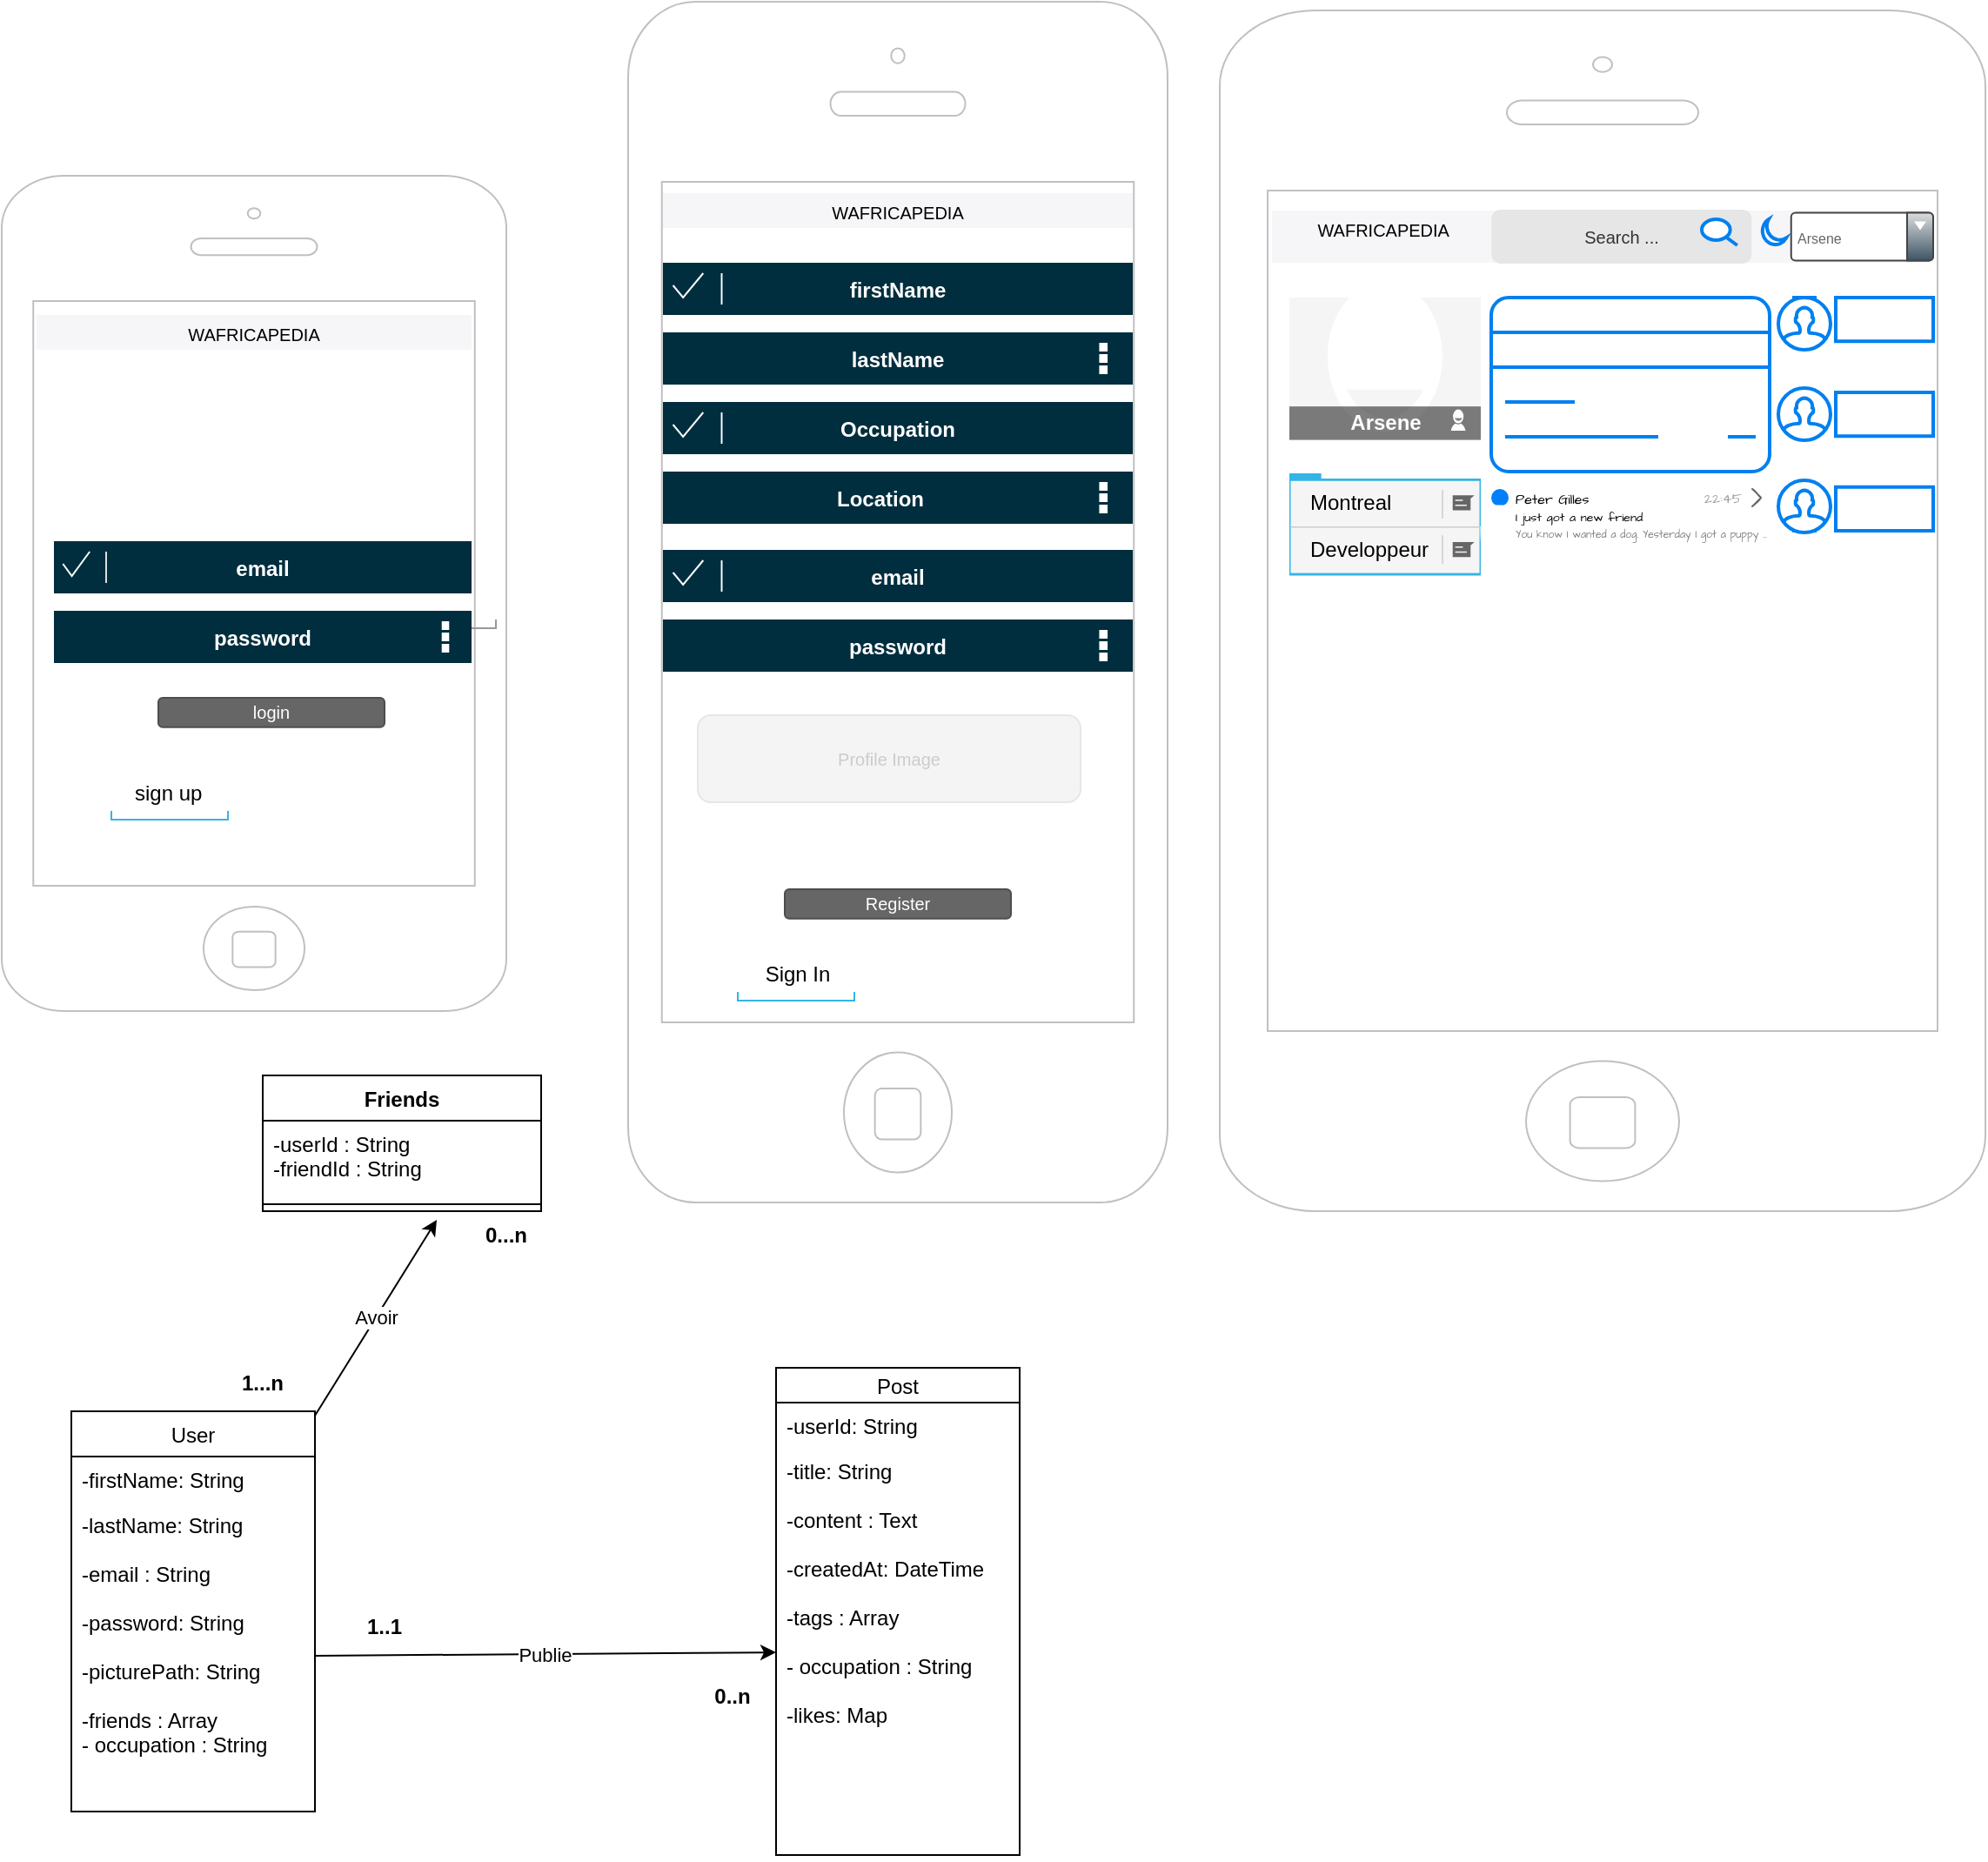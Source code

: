 <mxfile version="20.8.18" type="github">
  <diagram name="Page-1" id="-DMu8xLnCTFUGDDea8Bv">
    <mxGraphModel dx="880" dy="484" grid="1" gridSize="10" guides="1" tooltips="1" connect="1" arrows="1" fold="1" page="1" pageScale="1" pageWidth="827" pageHeight="1169" math="0" shadow="0">
      <root>
        <mxCell id="0" />
        <mxCell id="1" parent="0" />
        <mxCell id="s1EobxS42QShpvwPR_qX-1" value="" style="html=1;verticalLabelPosition=bottom;labelBackgroundColor=#ffffff;verticalAlign=top;shadow=0;dashed=0;strokeWidth=1;shape=mxgraph.ios7.misc.iphone;strokeColor=#c0c0c0;" parent="1" vertex="1">
          <mxGeometry x="220" y="140" width="290" height="480" as="geometry" />
        </mxCell>
        <mxCell id="s1EobxS42QShpvwPR_qX-6" value="" style="shape=rect;fillColor=#F6F6F8;strokeColor=none;fontStyle=1" parent="1" vertex="1">
          <mxGeometry x="240" y="220" width="250" height="20" as="geometry" />
        </mxCell>
        <mxCell id="s1EobxS42QShpvwPR_qX-7" value="WAFRICAPEDIA" style="text;fontSize=10;verticalAlign=middle;align=center;spacingTop=2;" parent="s1EobxS42QShpvwPR_qX-6" vertex="1">
          <mxGeometry x="83.841" width="82.317" height="20" as="geometry" />
        </mxCell>
        <mxCell id="s1EobxS42QShpvwPR_qX-9" value="" style="strokeWidth=1;html=1;shadow=0;dashed=0;shape=mxgraph.android.textfield;align=center;strokeColor=#999999;pointerEvents=1" parent="1" vertex="1">
          <mxGeometry x="330" y="370" width="174" height="30" as="geometry" />
        </mxCell>
        <mxCell id="s1EobxS42QShpvwPR_qX-10" value="" style="strokeWidth=1;html=1;shadow=0;dashed=0;shape=mxgraph.android.contextual_split_action_bar_landscape;fillColor=#002E3E;fontColor=#FFFFFF;" parent="1" vertex="1">
          <mxGeometry x="250" y="350" width="240" height="70" as="geometry" />
        </mxCell>
        <mxCell id="s1EobxS42QShpvwPR_qX-11" value="email" style="shape=transparent;fontStyle=1;fontColor=#ffffff;" parent="s1EobxS42QShpvwPR_qX-10" vertex="1">
          <mxGeometry width="240" height="30" as="geometry" />
        </mxCell>
        <mxCell id="s1EobxS42QShpvwPR_qX-12" value="password" style="shape=transparent;fontStyle=1;fontColor=#ffffff;" parent="s1EobxS42QShpvwPR_qX-10" vertex="1">
          <mxGeometry y="40" width="240" height="30" as="geometry" />
        </mxCell>
        <mxCell id="s1EobxS42QShpvwPR_qX-16" value="login" style="rounded=1;html=1;shadow=0;dashed=0;whiteSpace=wrap;fontSize=10;fillColor=#666666;align=center;strokeColor=#4D4D4D;fontColor=#ffffff;" parent="1" vertex="1">
          <mxGeometry x="310" y="440" width="130" height="16.88" as="geometry" />
        </mxCell>
        <mxCell id="s1EobxS42QShpvwPR_qX-18" value="sign up&amp;nbsp;" style="strokeWidth=1;html=1;shadow=0;dashed=0;shape=mxgraph.android.textfield;align=center;strokeColor=#33b5e5;pointerEvents=1" parent="1" vertex="1">
          <mxGeometry x="283" y="480" width="67" height="30" as="geometry" />
        </mxCell>
        <mxCell id="s1EobxS42QShpvwPR_qX-19" value="" style="html=1;verticalLabelPosition=bottom;labelBackgroundColor=#ffffff;verticalAlign=top;shadow=0;dashed=0;strokeWidth=1;shape=mxgraph.ios7.misc.iphone;strokeColor=#c0c0c0;" parent="1" vertex="1">
          <mxGeometry x="580" y="40" width="310" height="690" as="geometry" />
        </mxCell>
        <mxCell id="s1EobxS42QShpvwPR_qX-20" value="" style="shape=rect;fillColor=#F6F6F8;strokeColor=none;fontStyle=1" parent="1" vertex="1">
          <mxGeometry x="600" y="150" width="270" height="20" as="geometry" />
        </mxCell>
        <mxCell id="s1EobxS42QShpvwPR_qX-21" value="WAFRICAPEDIA" style="text;fontSize=10;verticalAlign=middle;align=center;spacingTop=2;" parent="s1EobxS42QShpvwPR_qX-20" vertex="1">
          <mxGeometry x="90.549" width="88.902" height="20" as="geometry" />
        </mxCell>
        <mxCell id="s1EobxS42QShpvwPR_qX-22" value="" style="strokeWidth=1;html=1;shadow=0;dashed=0;shape=mxgraph.android.textfield;align=center;strokeColor=#999999;pointerEvents=1" parent="1" vertex="1">
          <mxGeometry x="690" y="375" width="174" height="30" as="geometry" />
        </mxCell>
        <mxCell id="s1EobxS42QShpvwPR_qX-23" value="" style="strokeWidth=1;html=1;shadow=0;dashed=0;shape=mxgraph.android.contextual_split_action_bar_landscape;fillColor=#002E3E;fontColor=#FFFFFF;" parent="1" vertex="1">
          <mxGeometry x="600" y="355" width="270" height="70" as="geometry" />
        </mxCell>
        <mxCell id="s1EobxS42QShpvwPR_qX-24" value="email" style="shape=transparent;fontStyle=1;fontColor=#ffffff;" parent="s1EobxS42QShpvwPR_qX-23" vertex="1">
          <mxGeometry width="270.0" height="30" as="geometry" />
        </mxCell>
        <mxCell id="s1EobxS42QShpvwPR_qX-25" value="password" style="shape=transparent;fontStyle=1;fontColor=#ffffff;" parent="s1EobxS42QShpvwPR_qX-23" vertex="1">
          <mxGeometry y="40" width="270.0" height="30" as="geometry" />
        </mxCell>
        <mxCell id="s1EobxS42QShpvwPR_qX-26" value="Register" style="rounded=1;html=1;shadow=0;dashed=0;whiteSpace=wrap;fontSize=10;fillColor=#666666;align=center;strokeColor=#4D4D4D;fontColor=#ffffff;" parent="1" vertex="1">
          <mxGeometry x="670" y="550" width="130" height="16.88" as="geometry" />
        </mxCell>
        <mxCell id="s1EobxS42QShpvwPR_qX-27" value="Sign In" style="strokeWidth=1;html=1;shadow=0;dashed=0;shape=mxgraph.android.textfield;align=center;strokeColor=#33b5e5;pointerEvents=1" parent="1" vertex="1">
          <mxGeometry x="643" y="584" width="67" height="30" as="geometry" />
        </mxCell>
        <mxCell id="s1EobxS42QShpvwPR_qX-30" value="" style="strokeWidth=1;html=1;shadow=0;dashed=0;shape=mxgraph.android.contextual_split_action_bar_landscape;fillColor=#002E3E;fontColor=#FFFFFF;" parent="1" vertex="1">
          <mxGeometry x="600" y="270" width="270" height="70" as="geometry" />
        </mxCell>
        <mxCell id="s1EobxS42QShpvwPR_qX-31" value="Occupation" style="shape=transparent;fontStyle=1;fontColor=#ffffff;" parent="s1EobxS42QShpvwPR_qX-30" vertex="1">
          <mxGeometry width="270" height="30" as="geometry" />
        </mxCell>
        <mxCell id="s1EobxS42QShpvwPR_qX-32" value="Location" style="shape=transparent;fontStyle=1;fontColor=#ffffff;" parent="s1EobxS42QShpvwPR_qX-30" vertex="1">
          <mxGeometry y="40" width="250.0" height="30" as="geometry" />
        </mxCell>
        <mxCell id="s1EobxS42QShpvwPR_qX-33" value="" style="strokeWidth=1;html=1;shadow=0;dashed=0;shape=mxgraph.android.contextual_split_action_bar_landscape;fillColor=#002E3E;fontColor=#FFFFFF;" parent="1" vertex="1">
          <mxGeometry x="600" y="190" width="270" height="70" as="geometry" />
        </mxCell>
        <mxCell id="s1EobxS42QShpvwPR_qX-34" value="firstName" style="shape=transparent;fontStyle=1;fontColor=#ffffff;" parent="s1EobxS42QShpvwPR_qX-33" vertex="1">
          <mxGeometry width="270.0" height="30" as="geometry" />
        </mxCell>
        <mxCell id="s1EobxS42QShpvwPR_qX-35" value="lastName" style="shape=transparent;fontStyle=1;fontColor=#ffffff;" parent="s1EobxS42QShpvwPR_qX-33" vertex="1">
          <mxGeometry y="40" width="270.0" height="30" as="geometry" />
        </mxCell>
        <mxCell id="s1EobxS42QShpvwPR_qX-38" value="Profile Image" style="rounded=1;html=1;shadow=0;dashed=0;whiteSpace=wrap;fontSize=10;fillColor=#F4F4F4;align=center;strokeColor=#E6E6E6;fontColor=#CCCCCC;" parent="1" vertex="1">
          <mxGeometry x="620" y="450" width="220" height="50" as="geometry" />
        </mxCell>
        <mxCell id="s1EobxS42QShpvwPR_qX-39" value="" style="html=1;verticalLabelPosition=bottom;labelBackgroundColor=#ffffff;verticalAlign=top;shadow=0;dashed=0;strokeWidth=1;shape=mxgraph.ios7.misc.iphone;strokeColor=#c0c0c0;" parent="1" vertex="1">
          <mxGeometry x="920" y="45" width="440" height="690" as="geometry" />
        </mxCell>
        <mxCell id="s1EobxS42QShpvwPR_qX-40" value="Search ...." style="shape=rect;fillColor=#F6F6F8;strokeColor=none;fontStyle=1" parent="1" vertex="1">
          <mxGeometry x="950" y="160" width="380" height="30" as="geometry" />
        </mxCell>
        <mxCell id="s1EobxS42QShpvwPR_qX-41" value="WAFRICAPEDIA" style="text;fontSize=10;verticalAlign=middle;align=center;spacingTop=2;" parent="s1EobxS42QShpvwPR_qX-40" vertex="1">
          <mxGeometry x="1.546" width="125.122" height="20" as="geometry" />
        </mxCell>
        <mxCell id="s1EobxS42QShpvwPR_qX-55" value="Search ..." style="rounded=1;html=1;shadow=0;dashed=0;whiteSpace=wrap;fontSize=10;fillColor=#E6E6E6;align=center;strokeColor=#E6E6E6;fontColor=#333333;" parent="s1EobxS42QShpvwPR_qX-40" vertex="1">
          <mxGeometry x="126.667" width="148.481" height="30" as="geometry" />
        </mxCell>
        <mxCell id="s1EobxS42QShpvwPR_qX-56" value="" style="html=1;verticalLabelPosition=bottom;align=center;labelBackgroundColor=#ffffff;verticalAlign=top;strokeWidth=2;strokeColor=#0080F0;shadow=0;dashed=0;shape=mxgraph.ios7.icons.looking_glass;" parent="s1EobxS42QShpvwPR_qX-40" vertex="1">
          <mxGeometry x="247" y="5" width="20.407" height="15" as="geometry" />
        </mxCell>
        <mxCell id="s1EobxS42QShpvwPR_qX-57" value="" style="html=1;verticalLabelPosition=bottom;align=center;labelBackgroundColor=#ffffff;verticalAlign=top;strokeWidth=2;strokeColor=#0080F0;shadow=0;dashed=0;shape=mxgraph.ios7.icons.moon;" parent="s1EobxS42QShpvwPR_qX-40" vertex="1">
          <mxGeometry x="281.481" y="5" width="14.074" height="15" as="geometry" />
        </mxCell>
        <mxCell id="s1EobxS42QShpvwPR_qX-58" value="Arsene" style="strokeWidth=1;html=1;shadow=0;dashed=0;shape=mxgraph.ios.iComboBox;spacingTop=2;spacingLeft=2;align=left;strokeColor=#444444;fontColor=#666666;buttonText=;fontSize=8;fillColor=#dddddd;fillColor2=#3D5565;sketch=0;" parent="s1EobxS42QShpvwPR_qX-40" vertex="1">
          <mxGeometry x="298.37" y="1.25" width="81.63" height="27.5" as="geometry" />
        </mxCell>
        <mxCell id="s1EobxS42QShpvwPR_qX-59" value="" style="strokeWidth=1;html=1;shadow=0;dashed=0;shape=mxgraph.android.quick_contact;sketch=0;" parent="1" vertex="1">
          <mxGeometry x="960" y="210" width="110" height="160" as="geometry" />
        </mxCell>
        <mxCell id="s1EobxS42QShpvwPR_qX-60" value="Arsene" style="strokeWidth=1;html=1;shadow=0;dashed=0;shape=mxgraph.android.anchor;rSize=0;fontStyle=1;fontColor=#FFFFFF;" parent="s1EobxS42QShpvwPR_qX-59" vertex="1">
          <mxGeometry y="63.03" width="110.0" height="17.455" as="geometry" />
        </mxCell>
        <mxCell id="s1EobxS42QShpvwPR_qX-61" value="Montreal" style="strokeWidth=1;html=1;shadow=0;dashed=0;shape=mxgraph.android.anchor;rSize=0;align=left;spacingLeft=10;" parent="s1EobxS42QShpvwPR_qX-59" vertex="1">
          <mxGeometry y="104.727" width="88" height="27.152" as="geometry" />
        </mxCell>
        <mxCell id="s1EobxS42QShpvwPR_qX-62" value="Developpeur" style="strokeWidth=1;html=1;shadow=0;dashed=0;shape=mxgraph.android.anchor;rSize=0;align=left;spacingLeft=10;" parent="s1EobxS42QShpvwPR_qX-59" vertex="1">
          <mxGeometry y="131.879" width="88" height="27.152" as="geometry" />
        </mxCell>
        <mxCell id="s1EobxS42QShpvwPR_qX-72" value="" style="shape=rect;strokeColor=none;fillColor=#ffffff;gradientColor=none;shadow=0;sketch=1;hachureGap=4;pointerEvents=0;fontFamily=Architects Daughter;fontSource=https%3A%2F%2Ffonts.googleapis.com%2Fcss%3Ffamily%3DArchitects%2BDaughter;fontSize=20;" parent="1" vertex="1">
          <mxGeometry x="1071" y="315" width="170" height="90" as="geometry" />
        </mxCell>
        <mxCell id="s1EobxS42QShpvwPR_qX-73" value="Peter Gilles" style="shape=ellipse;strokeColor=none;fillColor=#007FF8;fontSize=8;fontColor=#000000;align=left;spacingTop=1;spacingLeft=2;labelPosition=right;verticalLabelPosition=middle;verticalAlign=middle;sketch=0;hachureGap=4;pointerEvents=0;fontFamily=Architects Daughter;fontSource=https%3A%2F%2Ffonts.googleapis.com%2Fcss%3Ffamily%3DArchitects%2BDaughter;" parent="s1EobxS42QShpvwPR_qX-72" vertex="1">
          <mxGeometry width="10" height="10" relative="1" as="geometry">
            <mxPoint x="5" y="5" as="offset" />
          </mxGeometry>
        </mxCell>
        <mxCell id="s1EobxS42QShpvwPR_qX-74" value="22:45" style="shape=mxgraph.ios7.misc.right;strokeColor=#666666;labelPosition=left;verticalLabelPosition=middle;align=right;verticalAlign=middle;fontSize=8;spacingRight=4;fontColor=#999999;sketch=1;hachureGap=4;pointerEvents=0;fontFamily=Architects Daughter;fontSource=https%3A%2F%2Ffonts.googleapis.com%2Fcss%3Ffamily%3DArchitects%2BDaughter;" parent="s1EobxS42QShpvwPR_qX-72" vertex="1">
          <mxGeometry x="1" width="5" height="10" relative="1" as="geometry">
            <mxPoint x="-15" y="5" as="offset" />
          </mxGeometry>
        </mxCell>
        <mxCell id="s1EobxS42QShpvwPR_qX-75" value="I just got a new friend" style="shape=text;strokeColor=none;align=left;verticalAlign=middle;fontSize=7;spacingLeft=17;fontColor=#000000;spacingTop=2;sketch=1;hachureGap=4;pointerEvents=0;fontFamily=Architects Daughter;fontSource=https%3A%2F%2Ffonts.googleapis.com%2Fcss%3Ffamily%3DArchitects%2BDaughter;" parent="s1EobxS42QShpvwPR_qX-72" vertex="1">
          <mxGeometry width="164" height="10" relative="1" as="geometry">
            <mxPoint y="15" as="offset" />
          </mxGeometry>
        </mxCell>
        <mxCell id="s1EobxS42QShpvwPR_qX-76" value="You know I wanted a dog. Yesterday I got a puppy ..." style="shape=text;strokeColor=none;align=left;verticalAlign=middle;fontSize=6;spacingLeft=17;fontColor=#808080;spacingTop=2;sketch=1;hachureGap=4;pointerEvents=0;fontFamily=Architects Daughter;fontSource=https%3A%2F%2Ffonts.googleapis.com%2Fcss%3Ffamily%3DArchitects%2BDaughter;" parent="s1EobxS42QShpvwPR_qX-72" vertex="1">
          <mxGeometry width="164" height="10" relative="1" as="geometry">
            <mxPoint y="25" as="offset" />
          </mxGeometry>
        </mxCell>
        <mxCell id="s1EobxS42QShpvwPR_qX-77" value="" style="html=1;verticalLabelPosition=bottom;align=center;labelBackgroundColor=#ffffff;verticalAlign=top;strokeWidth=2;strokeColor=#0080F0;shadow=0;dashed=0;shape=mxgraph.ios7.icons.credit_card;" parent="1" vertex="1">
          <mxGeometry x="1076" y="210" width="160" height="100" as="geometry" />
        </mxCell>
        <mxCell id="s1EobxS42QShpvwPR_qX-79" value="" style="html=1;verticalLabelPosition=bottom;align=center;labelBackgroundColor=#ffffff;verticalAlign=top;strokeWidth=2;strokeColor=#0080F0;shadow=0;dashed=0;shape=mxgraph.ios7.icons.preferences;pointerEvents=1" parent="1" vertex="1">
          <mxGeometry x="1250" y="210" width="80" height="134" as="geometry" />
        </mxCell>
        <mxCell id="s1EobxS42QShpvwPR_qX-80" value="" style="html=1;verticalLabelPosition=bottom;align=center;labelBackgroundColor=#ffffff;verticalAlign=top;strokeWidth=2;strokeColor=#0080F0;shadow=0;dashed=0;shape=mxgraph.ios7.icons.user;" parent="1" vertex="1">
          <mxGeometry x="1241" y="210" width="30" height="30" as="geometry" />
        </mxCell>
        <mxCell id="s1EobxS42QShpvwPR_qX-81" value="" style="html=1;verticalLabelPosition=bottom;align=center;labelBackgroundColor=#ffffff;verticalAlign=top;strokeWidth=2;strokeColor=#0080F0;shadow=0;dashed=0;shape=mxgraph.ios7.icons.user;" parent="1" vertex="1">
          <mxGeometry x="1241" y="262" width="30" height="30" as="geometry" />
        </mxCell>
        <mxCell id="s1EobxS42QShpvwPR_qX-82" value="" style="html=1;verticalLabelPosition=bottom;align=center;labelBackgroundColor=#ffffff;verticalAlign=top;strokeWidth=2;strokeColor=#0080F0;shadow=0;dashed=0;shape=mxgraph.ios7.icons.user;" parent="1" vertex="1">
          <mxGeometry x="1241" y="315" width="30" height="30" as="geometry" />
        </mxCell>
        <mxCell id="siJFDQVN8X_HCgTW7n84-27" value="Avoir" style="edgeStyle=none;rounded=0;orthogonalLoop=1;jettySize=auto;html=1;" edge="1" parent="1" source="siJFDQVN8X_HCgTW7n84-1">
          <mxGeometry relative="1" as="geometry">
            <mxPoint x="470" y="740" as="targetPoint" />
          </mxGeometry>
        </mxCell>
        <mxCell id="siJFDQVN8X_HCgTW7n84-1" value="User" style="swimlane;fontStyle=0;childLayout=stackLayout;horizontal=1;startSize=26;fillColor=none;horizontalStack=0;resizeParent=1;resizeParentMax=0;resizeLast=0;collapsible=1;marginBottom=0;" vertex="1" parent="1">
          <mxGeometry x="260" y="850" width="140" height="230" as="geometry" />
        </mxCell>
        <mxCell id="siJFDQVN8X_HCgTW7n84-2" value="-firstName: String" style="text;strokeColor=none;fillColor=none;align=left;verticalAlign=top;spacingLeft=4;spacingRight=4;overflow=hidden;rotatable=0;points=[[0,0.5],[1,0.5]];portConstraint=eastwest;" vertex="1" parent="siJFDQVN8X_HCgTW7n84-1">
          <mxGeometry y="26" width="140" height="26" as="geometry" />
        </mxCell>
        <mxCell id="siJFDQVN8X_HCgTW7n84-4" value="-lastName: String&#xa;&#xa;-email : String&#xa;&#xa;-password: String&#xa;&#xa;-picturePath: String&#xa;&#xa;-friends : Array&#xa;- occupation : String" style="text;strokeColor=none;fillColor=none;align=left;verticalAlign=top;spacingLeft=4;spacingRight=4;overflow=hidden;rotatable=0;points=[[0,0.5],[1,0.5]];portConstraint=eastwest;" vertex="1" parent="siJFDQVN8X_HCgTW7n84-1">
          <mxGeometry y="52" width="140" height="178" as="geometry" />
        </mxCell>
        <mxCell id="siJFDQVN8X_HCgTW7n84-5" value="Post" style="swimlane;fontStyle=0;childLayout=stackLayout;horizontal=1;startSize=20;fillColor=none;horizontalStack=0;resizeParent=1;resizeParentMax=0;resizeLast=0;collapsible=1;marginBottom=0;" vertex="1" parent="1">
          <mxGeometry x="665" y="825" width="140" height="280" as="geometry" />
        </mxCell>
        <mxCell id="siJFDQVN8X_HCgTW7n84-6" value="-userId: String" style="text;strokeColor=none;fillColor=none;align=left;verticalAlign=top;spacingLeft=4;spacingRight=4;overflow=hidden;rotatable=0;points=[[0,0.5],[1,0.5]];portConstraint=eastwest;" vertex="1" parent="siJFDQVN8X_HCgTW7n84-5">
          <mxGeometry y="20" width="140" height="26" as="geometry" />
        </mxCell>
        <mxCell id="siJFDQVN8X_HCgTW7n84-7" value="-title: String&#xa;&#xa;-content : Text&#xa;&#xa;-createdAt: DateTime&#xa;&#xa;-tags : Array&#xa;&#xa;- occupation : String&#xa;&#xa;-likes: Map" style="text;strokeColor=none;fillColor=none;align=left;verticalAlign=top;spacingLeft=4;spacingRight=4;overflow=hidden;rotatable=0;points=[[0,0.5],[1,0.5]];portConstraint=eastwest;" vertex="1" parent="siJFDQVN8X_HCgTW7n84-5">
          <mxGeometry y="46" width="140" height="234" as="geometry" />
        </mxCell>
        <mxCell id="siJFDQVN8X_HCgTW7n84-12" value="Friends" style="swimlane;fontStyle=1;align=center;verticalAlign=top;childLayout=stackLayout;horizontal=1;startSize=26;horizontalStack=0;resizeParent=1;resizeParentMax=0;resizeLast=0;collapsible=1;marginBottom=0;" vertex="1" parent="1">
          <mxGeometry x="370" y="657" width="160" height="78" as="geometry" />
        </mxCell>
        <mxCell id="siJFDQVN8X_HCgTW7n84-13" value="-userId : String&#xa;-friendId : String" style="text;strokeColor=none;fillColor=none;align=left;verticalAlign=top;spacingLeft=4;spacingRight=4;overflow=hidden;rotatable=0;points=[[0,0.5],[1,0.5]];portConstraint=eastwest;" vertex="1" parent="siJFDQVN8X_HCgTW7n84-12">
          <mxGeometry y="26" width="160" height="44" as="geometry" />
        </mxCell>
        <mxCell id="siJFDQVN8X_HCgTW7n84-14" value="" style="line;strokeWidth=1;fillColor=none;align=left;verticalAlign=middle;spacingTop=-1;spacingLeft=3;spacingRight=3;rotatable=0;labelPosition=right;points=[];portConstraint=eastwest;strokeColor=inherit;" vertex="1" parent="siJFDQVN8X_HCgTW7n84-12">
          <mxGeometry y="70" width="160" height="8" as="geometry" />
        </mxCell>
        <mxCell id="siJFDQVN8X_HCgTW7n84-24" value="Publie" style="edgeStyle=none;rounded=0;orthogonalLoop=1;jettySize=auto;html=1;" edge="1" parent="1" source="siJFDQVN8X_HCgTW7n84-4" target="siJFDQVN8X_HCgTW7n84-7">
          <mxGeometry relative="1" as="geometry" />
        </mxCell>
        <mxCell id="siJFDQVN8X_HCgTW7n84-25" value="0..n" style="text;align=center;fontStyle=1;verticalAlign=middle;spacingLeft=3;spacingRight=3;strokeColor=none;rotatable=0;points=[[0,0.5],[1,0.5]];portConstraint=eastwest;" vertex="1" parent="1">
          <mxGeometry x="600" y="1000" width="80" height="26" as="geometry" />
        </mxCell>
        <mxCell id="siJFDQVN8X_HCgTW7n84-26" value="1..1" style="text;align=center;fontStyle=1;verticalAlign=middle;spacingLeft=3;spacingRight=3;strokeColor=none;rotatable=0;points=[[0,0.5],[1,0.5]];portConstraint=eastwest;" vertex="1" parent="1">
          <mxGeometry x="400" y="960" width="80" height="26" as="geometry" />
        </mxCell>
        <mxCell id="siJFDQVN8X_HCgTW7n84-28" value="0...n" style="text;align=center;fontStyle=1;verticalAlign=middle;spacingLeft=3;spacingRight=3;strokeColor=none;rotatable=0;points=[[0,0.5],[1,0.5]];portConstraint=eastwest;" vertex="1" parent="1">
          <mxGeometry x="470" y="735" width="80" height="26" as="geometry" />
        </mxCell>
        <mxCell id="siJFDQVN8X_HCgTW7n84-29" value="1...n" style="text;align=center;fontStyle=1;verticalAlign=middle;spacingLeft=3;spacingRight=3;strokeColor=none;rotatable=0;points=[[0,0.5],[1,0.5]];portConstraint=eastwest;" vertex="1" parent="1">
          <mxGeometry x="330" y="820" width="80" height="26" as="geometry" />
        </mxCell>
      </root>
    </mxGraphModel>
  </diagram>
</mxfile>
